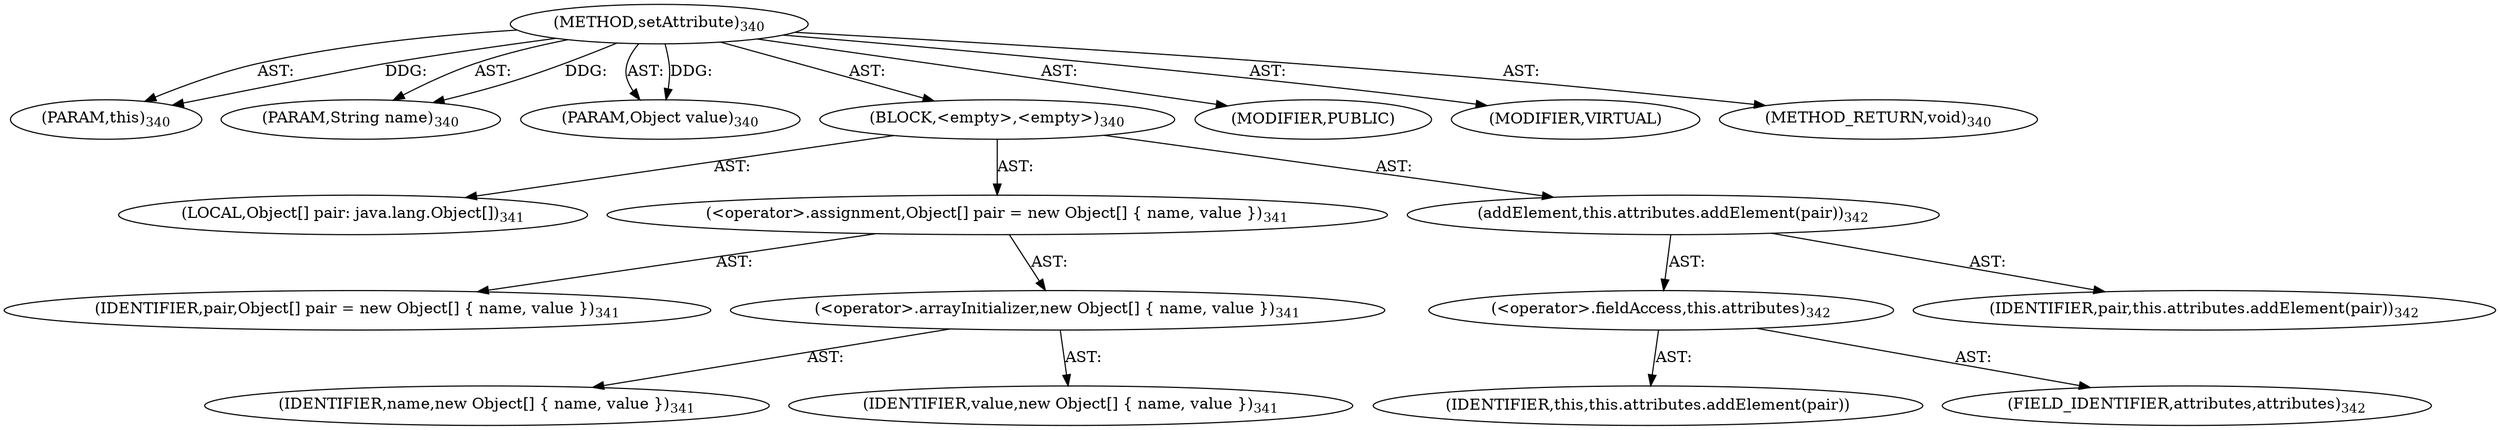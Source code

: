 digraph "setAttribute" {  
"111669149704" [label = <(METHOD,setAttribute)<SUB>340</SUB>> ]
"115964117010" [label = <(PARAM,this)<SUB>340</SUB>> ]
"115964117011" [label = <(PARAM,String name)<SUB>340</SUB>> ]
"115964117012" [label = <(PARAM,Object value)<SUB>340</SUB>> ]
"25769803819" [label = <(BLOCK,&lt;empty&gt;,&lt;empty&gt;)<SUB>340</SUB>> ]
"94489280534" [label = <(LOCAL,Object[] pair: java.lang.Object[])<SUB>341</SUB>> ]
"30064771270" [label = <(&lt;operator&gt;.assignment,Object[] pair = new Object[] { name, value })<SUB>341</SUB>> ]
"68719476901" [label = <(IDENTIFIER,pair,Object[] pair = new Object[] { name, value })<SUB>341</SUB>> ]
"30064771271" [label = <(&lt;operator&gt;.arrayInitializer,new Object[] { name, value })<SUB>341</SUB>> ]
"68719476902" [label = <(IDENTIFIER,name,new Object[] { name, value })<SUB>341</SUB>> ]
"68719476903" [label = <(IDENTIFIER,value,new Object[] { name, value })<SUB>341</SUB>> ]
"30064771272" [label = <(addElement,this.attributes.addElement(pair))<SUB>342</SUB>> ]
"30064771273" [label = <(&lt;operator&gt;.fieldAccess,this.attributes)<SUB>342</SUB>> ]
"68719476904" [label = <(IDENTIFIER,this,this.attributes.addElement(pair))> ]
"55834574900" [label = <(FIELD_IDENTIFIER,attributes,attributes)<SUB>342</SUB>> ]
"68719476905" [label = <(IDENTIFIER,pair,this.attributes.addElement(pair))<SUB>342</SUB>> ]
"133143986204" [label = <(MODIFIER,PUBLIC)> ]
"133143986205" [label = <(MODIFIER,VIRTUAL)> ]
"128849018888" [label = <(METHOD_RETURN,void)<SUB>340</SUB>> ]
  "111669149704" -> "115964117010"  [ label = "AST: "] 
  "111669149704" -> "115964117011"  [ label = "AST: "] 
  "111669149704" -> "115964117012"  [ label = "AST: "] 
  "111669149704" -> "25769803819"  [ label = "AST: "] 
  "111669149704" -> "133143986204"  [ label = "AST: "] 
  "111669149704" -> "133143986205"  [ label = "AST: "] 
  "111669149704" -> "128849018888"  [ label = "AST: "] 
  "25769803819" -> "94489280534"  [ label = "AST: "] 
  "25769803819" -> "30064771270"  [ label = "AST: "] 
  "25769803819" -> "30064771272"  [ label = "AST: "] 
  "30064771270" -> "68719476901"  [ label = "AST: "] 
  "30064771270" -> "30064771271"  [ label = "AST: "] 
  "30064771271" -> "68719476902"  [ label = "AST: "] 
  "30064771271" -> "68719476903"  [ label = "AST: "] 
  "30064771272" -> "30064771273"  [ label = "AST: "] 
  "30064771272" -> "68719476905"  [ label = "AST: "] 
  "30064771273" -> "68719476904"  [ label = "AST: "] 
  "30064771273" -> "55834574900"  [ label = "AST: "] 
  "111669149704" -> "115964117010"  [ label = "DDG: "] 
  "111669149704" -> "115964117011"  [ label = "DDG: "] 
  "111669149704" -> "115964117012"  [ label = "DDG: "] 
}
